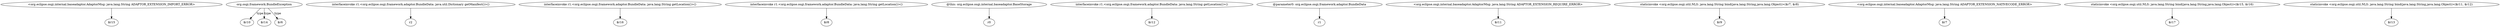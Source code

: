 digraph g {
0[label="<org.eclipse.osgi.internal.baseadaptor.AdaptorMsg: java.lang.String ADAPTOR_EXTENSION_IMPORT_ERROR>"]
1[label="$r15"]
0->1[label=""]
2[label="org.osgi.framework.BundleException"]
3[label="$r10"]
2->3[label="type"]
4[label="$r14"]
2->4[label="type"]
5[label="interfaceinvoke r1.<org.eclipse.osgi.framework.adaptor.BundleData: java.util.Dictionary getManifest()>()"]
6[label="r2"]
5->6[label=""]
7[label="interfaceinvoke r1.<org.eclipse.osgi.framework.adaptor.BundleData: java.lang.String getLocation()>()"]
8[label="$r16"]
7->8[label=""]
9[label="interfaceinvoke r1.<org.eclipse.osgi.framework.adaptor.BundleData: java.lang.String getLocation()>()"]
10[label="$r8"]
9->10[label=""]
11[label="@this: org.eclipse.osgi.internal.baseadaptor.BaseStorage"]
12[label="r0"]
11->12[label=""]
13[label="interfaceinvoke r1.<org.eclipse.osgi.framework.adaptor.BundleData: java.lang.String getLocation()>()"]
14[label="$r12"]
13->14[label=""]
15[label="@parameter0: org.eclipse.osgi.framework.adaptor.BundleData"]
16[label="r1"]
15->16[label=""]
17[label="<org.eclipse.osgi.internal.baseadaptor.AdaptorMsg: java.lang.String ADAPTOR_EXTENSION_REQUIRE_ERROR>"]
18[label="$r11"]
17->18[label=""]
19[label="staticinvoke <org.eclipse.osgi.util.NLS: java.lang.String bind(java.lang.String,java.lang.Object)>($r7, $r8)"]
20[label="$r9"]
19->20[label=""]
21[label="$r6"]
2->21[label="type"]
22[label="<org.eclipse.osgi.internal.baseadaptor.AdaptorMsg: java.lang.String ADAPTOR_EXTENSION_NATIVECODE_ERROR>"]
23[label="$r7"]
22->23[label=""]
24[label="staticinvoke <org.eclipse.osgi.util.NLS: java.lang.String bind(java.lang.String,java.lang.Object)>($r15, $r16)"]
25[label="$r17"]
24->25[label=""]
26[label="staticinvoke <org.eclipse.osgi.util.NLS: java.lang.String bind(java.lang.String,java.lang.Object)>($r11, $r12)"]
27[label="$r13"]
26->27[label=""]
}